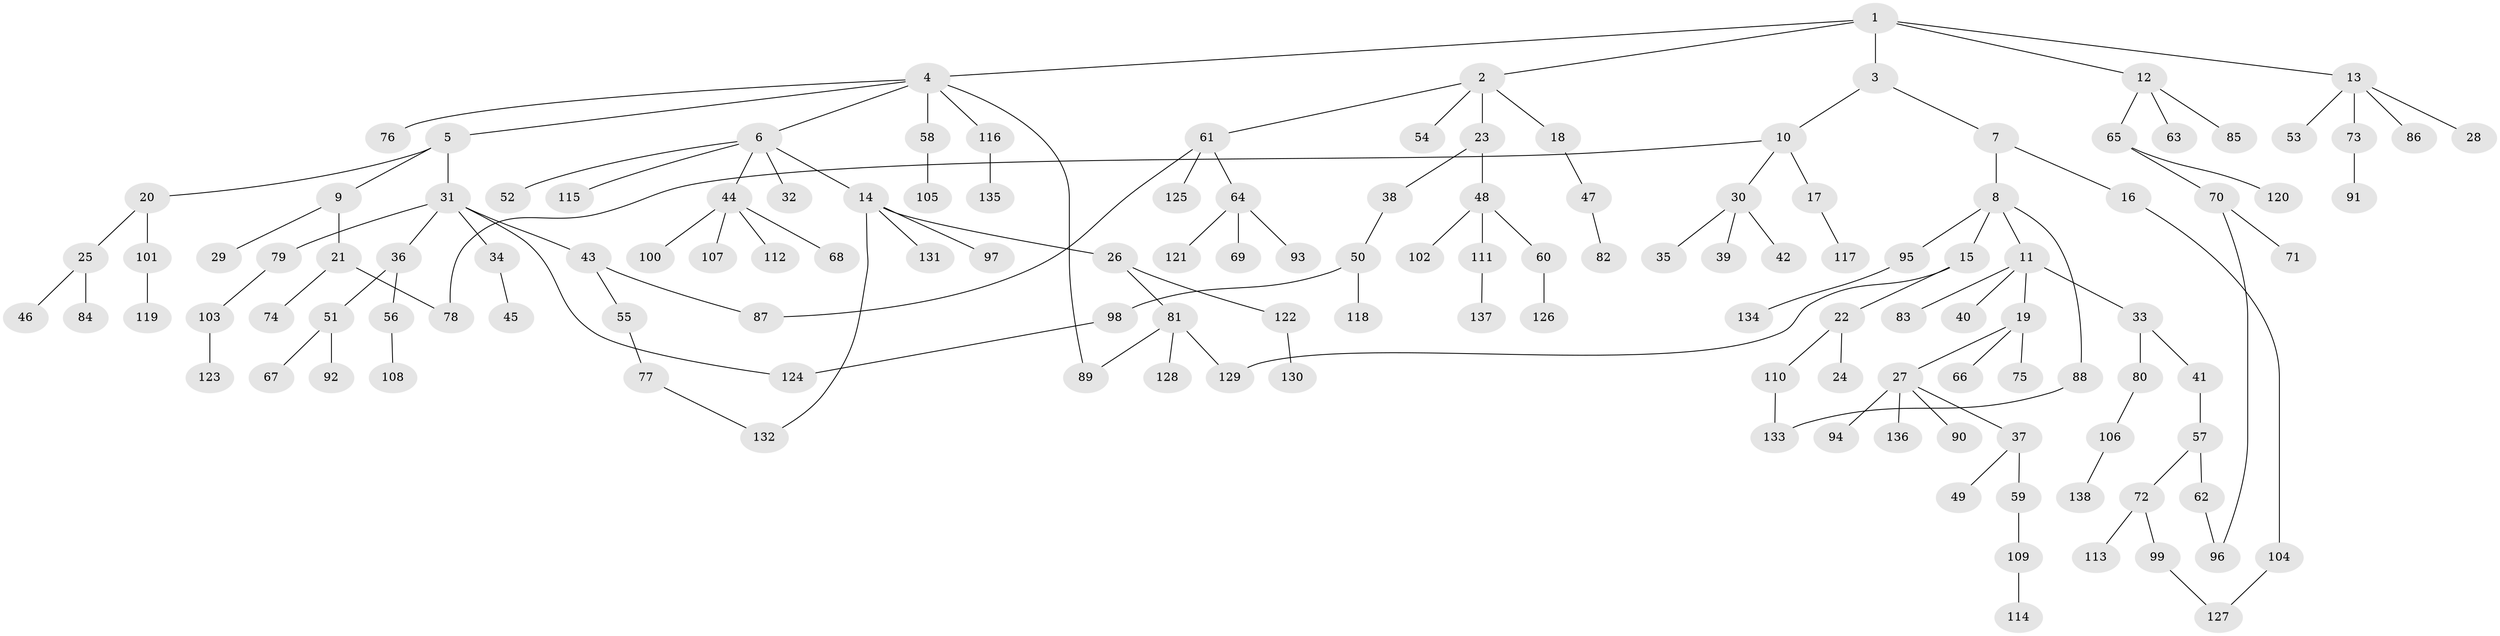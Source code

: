 // coarse degree distribution, {8: 0.010309278350515464, 6: 0.010309278350515464, 5: 0.041237113402061855, 9: 0.010309278350515464, 3: 0.14432989690721648, 7: 0.020618556701030927, 4: 0.05154639175257732, 2: 0.2268041237113402, 1: 0.4845360824742268}
// Generated by graph-tools (version 1.1) at 2025/23/03/03/25 07:23:32]
// undirected, 138 vertices, 146 edges
graph export_dot {
graph [start="1"]
  node [color=gray90,style=filled];
  1;
  2;
  3;
  4;
  5;
  6;
  7;
  8;
  9;
  10;
  11;
  12;
  13;
  14;
  15;
  16;
  17;
  18;
  19;
  20;
  21;
  22;
  23;
  24;
  25;
  26;
  27;
  28;
  29;
  30;
  31;
  32;
  33;
  34;
  35;
  36;
  37;
  38;
  39;
  40;
  41;
  42;
  43;
  44;
  45;
  46;
  47;
  48;
  49;
  50;
  51;
  52;
  53;
  54;
  55;
  56;
  57;
  58;
  59;
  60;
  61;
  62;
  63;
  64;
  65;
  66;
  67;
  68;
  69;
  70;
  71;
  72;
  73;
  74;
  75;
  76;
  77;
  78;
  79;
  80;
  81;
  82;
  83;
  84;
  85;
  86;
  87;
  88;
  89;
  90;
  91;
  92;
  93;
  94;
  95;
  96;
  97;
  98;
  99;
  100;
  101;
  102;
  103;
  104;
  105;
  106;
  107;
  108;
  109;
  110;
  111;
  112;
  113;
  114;
  115;
  116;
  117;
  118;
  119;
  120;
  121;
  122;
  123;
  124;
  125;
  126;
  127;
  128;
  129;
  130;
  131;
  132;
  133;
  134;
  135;
  136;
  137;
  138;
  1 -- 2;
  1 -- 3;
  1 -- 4;
  1 -- 12;
  1 -- 13;
  2 -- 18;
  2 -- 23;
  2 -- 54;
  2 -- 61;
  3 -- 7;
  3 -- 10;
  4 -- 5;
  4 -- 6;
  4 -- 58;
  4 -- 76;
  4 -- 89;
  4 -- 116;
  5 -- 9;
  5 -- 20;
  5 -- 31;
  6 -- 14;
  6 -- 32;
  6 -- 44;
  6 -- 52;
  6 -- 115;
  7 -- 8;
  7 -- 16;
  8 -- 11;
  8 -- 15;
  8 -- 88;
  8 -- 95;
  9 -- 21;
  9 -- 29;
  10 -- 17;
  10 -- 30;
  10 -- 78;
  11 -- 19;
  11 -- 33;
  11 -- 40;
  11 -- 83;
  12 -- 63;
  12 -- 65;
  12 -- 85;
  13 -- 28;
  13 -- 53;
  13 -- 73;
  13 -- 86;
  14 -- 26;
  14 -- 97;
  14 -- 131;
  14 -- 132;
  15 -- 22;
  15 -- 129;
  16 -- 104;
  17 -- 117;
  18 -- 47;
  19 -- 27;
  19 -- 66;
  19 -- 75;
  20 -- 25;
  20 -- 101;
  21 -- 74;
  21 -- 78;
  22 -- 24;
  22 -- 110;
  23 -- 38;
  23 -- 48;
  25 -- 46;
  25 -- 84;
  26 -- 81;
  26 -- 122;
  27 -- 37;
  27 -- 90;
  27 -- 94;
  27 -- 136;
  30 -- 35;
  30 -- 39;
  30 -- 42;
  31 -- 34;
  31 -- 36;
  31 -- 43;
  31 -- 79;
  31 -- 124;
  33 -- 41;
  33 -- 80;
  34 -- 45;
  36 -- 51;
  36 -- 56;
  37 -- 49;
  37 -- 59;
  38 -- 50;
  41 -- 57;
  43 -- 55;
  43 -- 87;
  44 -- 68;
  44 -- 100;
  44 -- 107;
  44 -- 112;
  47 -- 82;
  48 -- 60;
  48 -- 102;
  48 -- 111;
  50 -- 98;
  50 -- 118;
  51 -- 67;
  51 -- 92;
  55 -- 77;
  56 -- 108;
  57 -- 62;
  57 -- 72;
  58 -- 105;
  59 -- 109;
  60 -- 126;
  61 -- 64;
  61 -- 87;
  61 -- 125;
  62 -- 96;
  64 -- 69;
  64 -- 93;
  64 -- 121;
  65 -- 70;
  65 -- 120;
  70 -- 71;
  70 -- 96;
  72 -- 99;
  72 -- 113;
  73 -- 91;
  77 -- 132;
  79 -- 103;
  80 -- 106;
  81 -- 128;
  81 -- 129;
  81 -- 89;
  88 -- 133;
  95 -- 134;
  98 -- 124;
  99 -- 127;
  101 -- 119;
  103 -- 123;
  104 -- 127;
  106 -- 138;
  109 -- 114;
  110 -- 133;
  111 -- 137;
  116 -- 135;
  122 -- 130;
}

